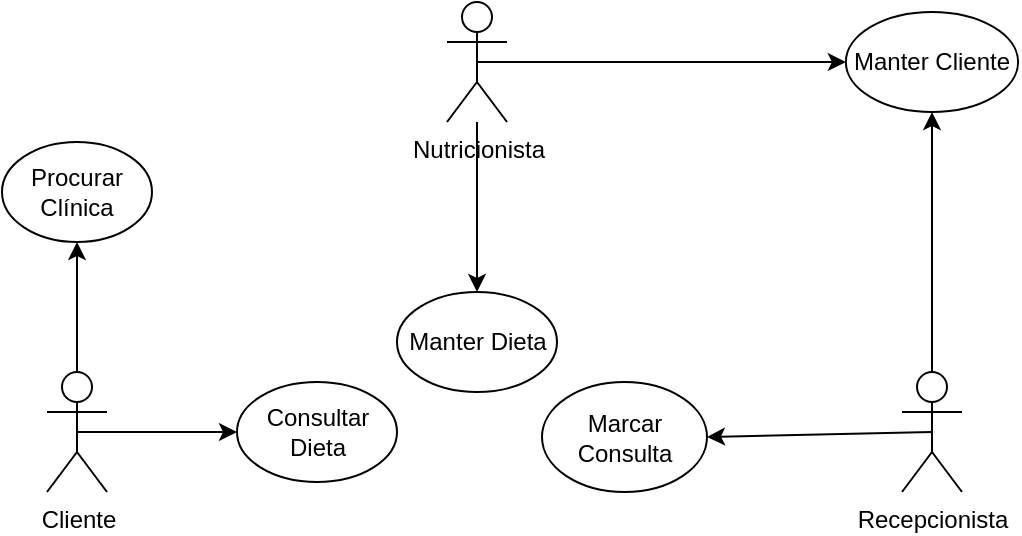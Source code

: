 <mxfile version="17.4.0" type="github">
  <diagram id="iVk8PWaa-B1yubxXrdRF" name="Page-1">
    <mxGraphModel dx="931" dy="547" grid="1" gridSize="10" guides="1" tooltips="1" connect="1" arrows="1" fold="1" page="1" pageScale="1" pageWidth="850" pageHeight="1100" math="0" shadow="0">
      <root>
        <mxCell id="0" />
        <mxCell id="1" parent="0" />
        <mxCell id="dSN-5DeUlXZ5IyJd1zOO-1" value="&lt;div&gt;Cliente&lt;/div&gt;" style="shape=umlActor;verticalLabelPosition=bottom;verticalAlign=top;html=1;outlineConnect=0;" vertex="1" parent="1">
          <mxGeometry x="222.5" y="305" width="30" height="60" as="geometry" />
        </mxCell>
        <mxCell id="dSN-5DeUlXZ5IyJd1zOO-2" value="&lt;div&gt;Recepcionista&lt;/div&gt;" style="shape=umlActor;verticalLabelPosition=bottom;verticalAlign=top;html=1;outlineConnect=0;" vertex="1" parent="1">
          <mxGeometry x="650" y="305" width="30" height="60" as="geometry" />
        </mxCell>
        <mxCell id="dSN-5DeUlXZ5IyJd1zOO-3" value="&lt;div&gt;Nutricionista&lt;/div&gt;" style="shape=umlActor;verticalLabelPosition=bottom;verticalAlign=top;html=1;outlineConnect=0;" vertex="1" parent="1">
          <mxGeometry x="422.5" y="120" width="30" height="60" as="geometry" />
        </mxCell>
        <mxCell id="dSN-5DeUlXZ5IyJd1zOO-4" value="Marcar Consulta" style="ellipse;whiteSpace=wrap;html=1;" vertex="1" parent="1">
          <mxGeometry x="470" y="310" width="82.5" height="55" as="geometry" />
        </mxCell>
        <mxCell id="dSN-5DeUlXZ5IyJd1zOO-5" value="&lt;div&gt;Manter Cliente&lt;/div&gt;" style="ellipse;whiteSpace=wrap;html=1;" vertex="1" parent="1">
          <mxGeometry x="621.93" y="125" width="86.14" height="50" as="geometry" />
        </mxCell>
        <mxCell id="dSN-5DeUlXZ5IyJd1zOO-8" value="Procurar Clínica" style="ellipse;whiteSpace=wrap;html=1;" vertex="1" parent="1">
          <mxGeometry x="200" y="190" width="75" height="50" as="geometry" />
        </mxCell>
        <mxCell id="dSN-5DeUlXZ5IyJd1zOO-9" value="Consultar Dieta" style="ellipse;whiteSpace=wrap;html=1;" vertex="1" parent="1">
          <mxGeometry x="317.5" y="310" width="80" height="50" as="geometry" />
        </mxCell>
        <mxCell id="dSN-5DeUlXZ5IyJd1zOO-10" value="&lt;div&gt;Manter Dieta&lt;/div&gt;" style="ellipse;whiteSpace=wrap;html=1;" vertex="1" parent="1">
          <mxGeometry x="397.5" y="265" width="80" height="50" as="geometry" />
        </mxCell>
        <mxCell id="dSN-5DeUlXZ5IyJd1zOO-11" value="" style="endArrow=classic;html=1;rounded=0;entryX=0.5;entryY=0;entryDx=0;entryDy=0;" edge="1" parent="1" source="dSN-5DeUlXZ5IyJd1zOO-3" target="dSN-5DeUlXZ5IyJd1zOO-10">
          <mxGeometry width="50" height="50" relative="1" as="geometry">
            <mxPoint x="477.5" y="230" as="sourcePoint" />
            <mxPoint x="527.5" y="180" as="targetPoint" />
          </mxGeometry>
        </mxCell>
        <mxCell id="dSN-5DeUlXZ5IyJd1zOO-12" value="" style="endArrow=classic;html=1;rounded=0;exitX=0.5;exitY=0;exitDx=0;exitDy=0;exitPerimeter=0;entryX=0.5;entryY=1;entryDx=0;entryDy=0;" edge="1" parent="1" source="dSN-5DeUlXZ5IyJd1zOO-1" target="dSN-5DeUlXZ5IyJd1zOO-8">
          <mxGeometry width="50" height="50" relative="1" as="geometry">
            <mxPoint x="300" y="260" as="sourcePoint" />
            <mxPoint x="350" y="210" as="targetPoint" />
          </mxGeometry>
        </mxCell>
        <mxCell id="dSN-5DeUlXZ5IyJd1zOO-13" value="" style="endArrow=classic;html=1;rounded=0;exitX=0.5;exitY=0.5;exitDx=0;exitDy=0;exitPerimeter=0;" edge="1" parent="1" source="dSN-5DeUlXZ5IyJd1zOO-1" target="dSN-5DeUlXZ5IyJd1zOO-9">
          <mxGeometry width="50" height="50" relative="1" as="geometry">
            <mxPoint x="470" y="380" as="sourcePoint" />
            <mxPoint x="520" y="330" as="targetPoint" />
          </mxGeometry>
        </mxCell>
        <mxCell id="dSN-5DeUlXZ5IyJd1zOO-14" value="" style="endArrow=classic;html=1;rounded=0;exitX=0.5;exitY=0.5;exitDx=0;exitDy=0;exitPerimeter=0;entryX=1;entryY=0.5;entryDx=0;entryDy=0;" edge="1" parent="1" source="dSN-5DeUlXZ5IyJd1zOO-2" target="dSN-5DeUlXZ5IyJd1zOO-4">
          <mxGeometry width="50" height="50" relative="1" as="geometry">
            <mxPoint x="470" y="380" as="sourcePoint" />
            <mxPoint x="520" y="330" as="targetPoint" />
          </mxGeometry>
        </mxCell>
        <mxCell id="dSN-5DeUlXZ5IyJd1zOO-15" value="" style="endArrow=classic;html=1;rounded=0;exitX=0.5;exitY=0;exitDx=0;exitDy=0;exitPerimeter=0;entryX=0.5;entryY=1;entryDx=0;entryDy=0;" edge="1" parent="1" source="dSN-5DeUlXZ5IyJd1zOO-2" target="dSN-5DeUlXZ5IyJd1zOO-5">
          <mxGeometry width="50" height="50" relative="1" as="geometry">
            <mxPoint x="470" y="380" as="sourcePoint" />
            <mxPoint x="520" y="330" as="targetPoint" />
          </mxGeometry>
        </mxCell>
        <mxCell id="dSN-5DeUlXZ5IyJd1zOO-16" value="" style="endArrow=classic;html=1;rounded=0;exitX=0.5;exitY=0.5;exitDx=0;exitDy=0;exitPerimeter=0;entryX=0;entryY=0.5;entryDx=0;entryDy=0;" edge="1" parent="1" source="dSN-5DeUlXZ5IyJd1zOO-3" target="dSN-5DeUlXZ5IyJd1zOO-5">
          <mxGeometry width="50" height="50" relative="1" as="geometry">
            <mxPoint x="470" y="380" as="sourcePoint" />
            <mxPoint x="520" y="330" as="targetPoint" />
          </mxGeometry>
        </mxCell>
      </root>
    </mxGraphModel>
  </diagram>
</mxfile>
